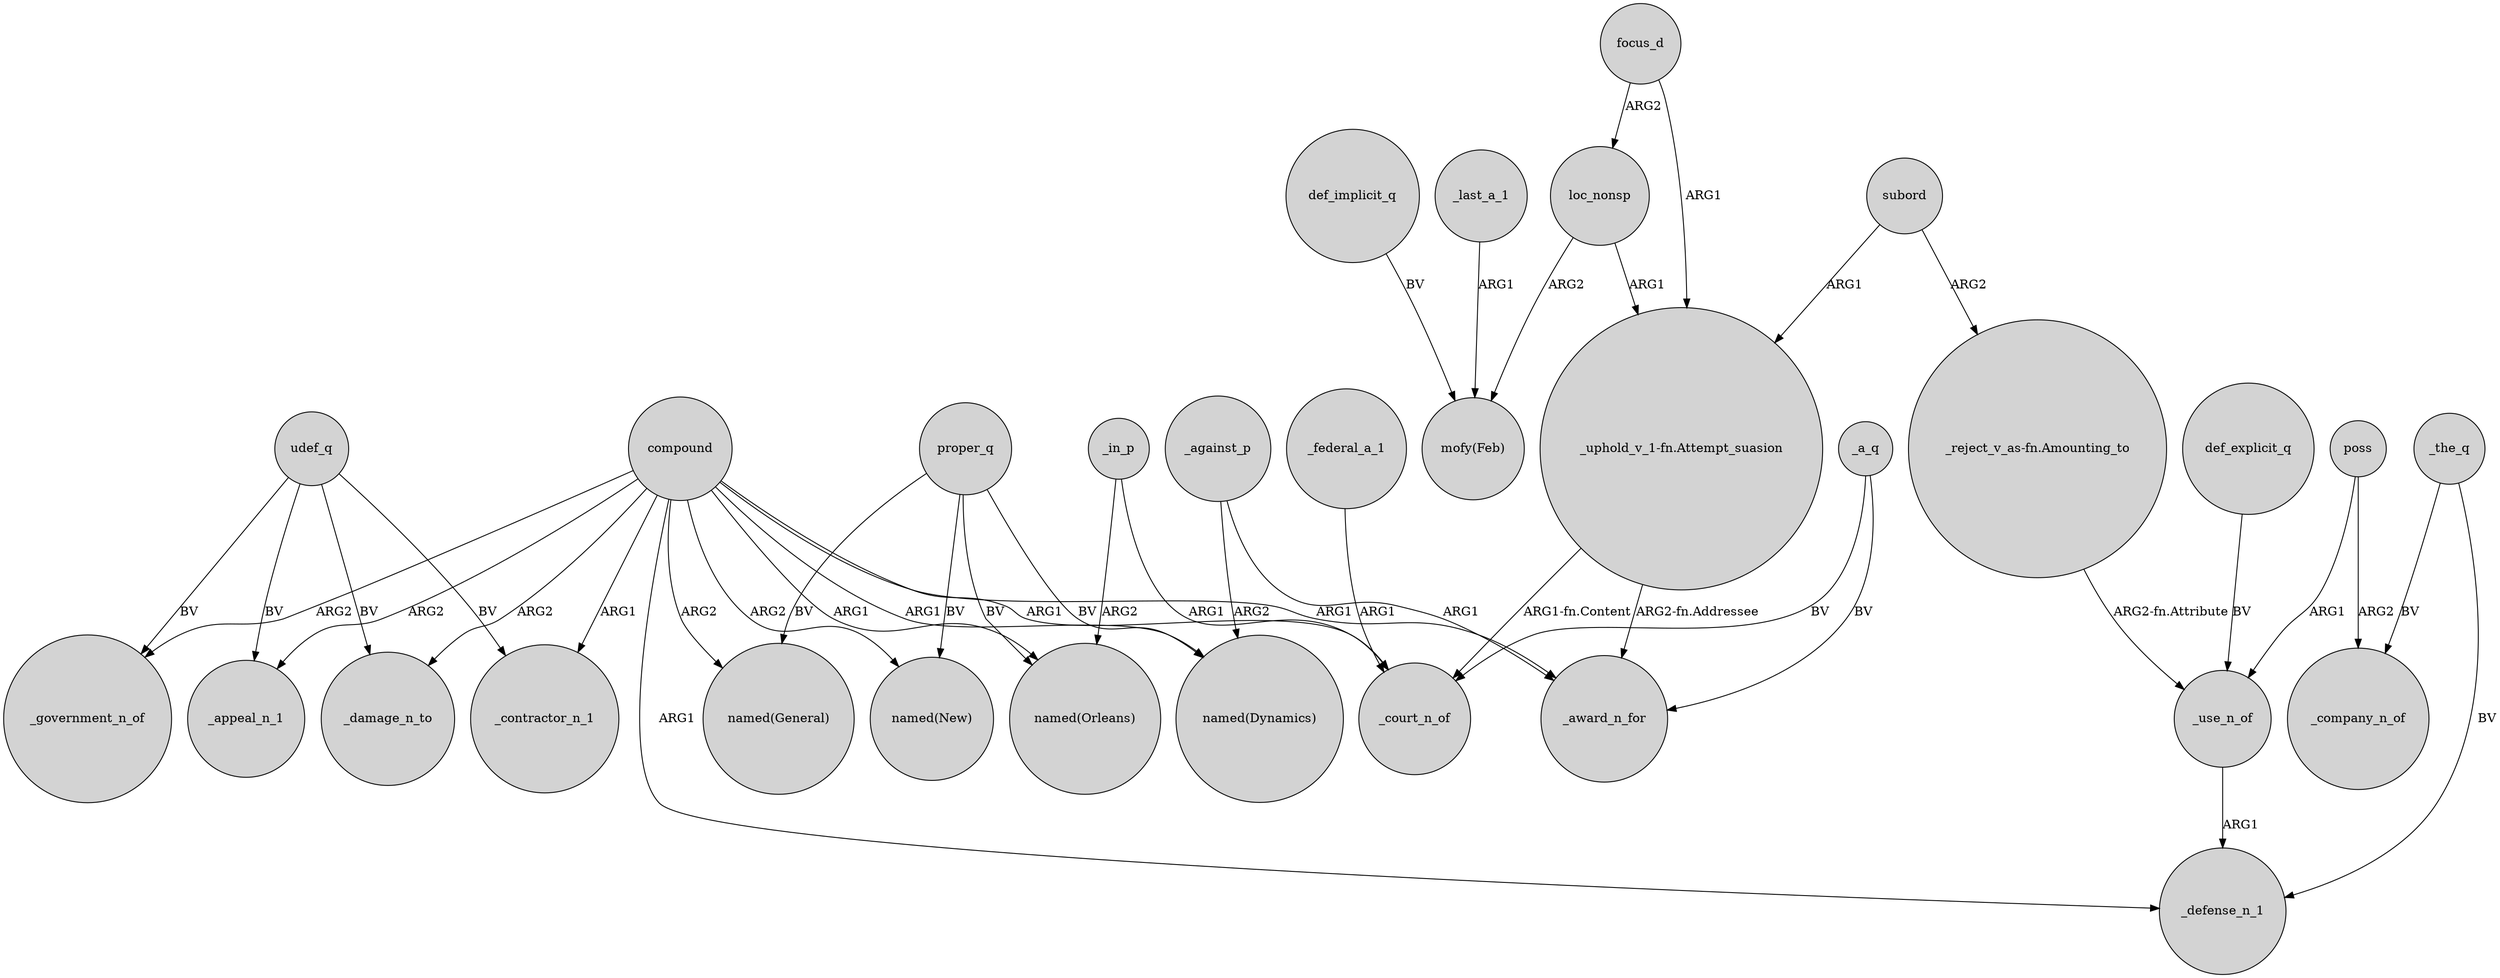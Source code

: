 digraph {
	node [shape=circle style=filled]
	_in_p -> _court_n_of [label=ARG1]
	compound -> _contractor_n_1 [label=ARG1]
	compound -> _government_n_of [label=ARG2]
	udef_q -> _government_n_of [label=BV]
	def_explicit_q -> _use_n_of [label=BV]
	_against_p -> "named(Dynamics)" [label=ARG2]
	compound -> "named(Orleans)" [label=ARG1]
	compound -> "named(New)" [label=ARG2]
	_a_q -> _court_n_of [label=BV]
	"_uphold_v_1-fn.Attempt_suasion" -> _award_n_for [label="ARG2-fn.Addressee"]
	proper_q -> "named(New)" [label=BV]
	_use_n_of -> _defense_n_1 [label=ARG1]
	subord -> "_reject_v_as-fn.Amounting_to" [label=ARG2]
	_the_q -> _defense_n_1 [label=BV]
	loc_nonsp -> "mofy(Feb)" [label=ARG2]
	_last_a_1 -> "mofy(Feb)" [label=ARG1]
	focus_d -> loc_nonsp [label=ARG2]
	compound -> _award_n_for [label=ARG1]
	def_implicit_q -> "mofy(Feb)" [label=BV]
	udef_q -> _contractor_n_1 [label=BV]
	compound -> "named(Dynamics)" [label=ARG1]
	_a_q -> _award_n_for [label=BV]
	proper_q -> "named(Dynamics)" [label=BV]
	poss -> _company_n_of [label=ARG2]
	udef_q -> _appeal_n_1 [label=BV]
	udef_q -> _damage_n_to [label=BV]
	poss -> _use_n_of [label=ARG1]
	compound -> _defense_n_1 [label=ARG1]
	_against_p -> _award_n_for [label=ARG1]
	compound -> _court_n_of [label=ARG1]
	proper_q -> "named(General)" [label=BV]
	loc_nonsp -> "_uphold_v_1-fn.Attempt_suasion" [label=ARG1]
	"_reject_v_as-fn.Amounting_to" -> _use_n_of [label="ARG2-fn.Attribute"]
	_in_p -> "named(Orleans)" [label=ARG2]
	compound -> _damage_n_to [label=ARG2]
	focus_d -> "_uphold_v_1-fn.Attempt_suasion" [label=ARG1]
	proper_q -> "named(Orleans)" [label=BV]
	"_uphold_v_1-fn.Attempt_suasion" -> _court_n_of [label="ARG1-fn.Content"]
	subord -> "_uphold_v_1-fn.Attempt_suasion" [label=ARG1]
	compound -> _appeal_n_1 [label=ARG2]
	_the_q -> _company_n_of [label=BV]
	_federal_a_1 -> _court_n_of [label=ARG1]
	compound -> "named(General)" [label=ARG2]
}
